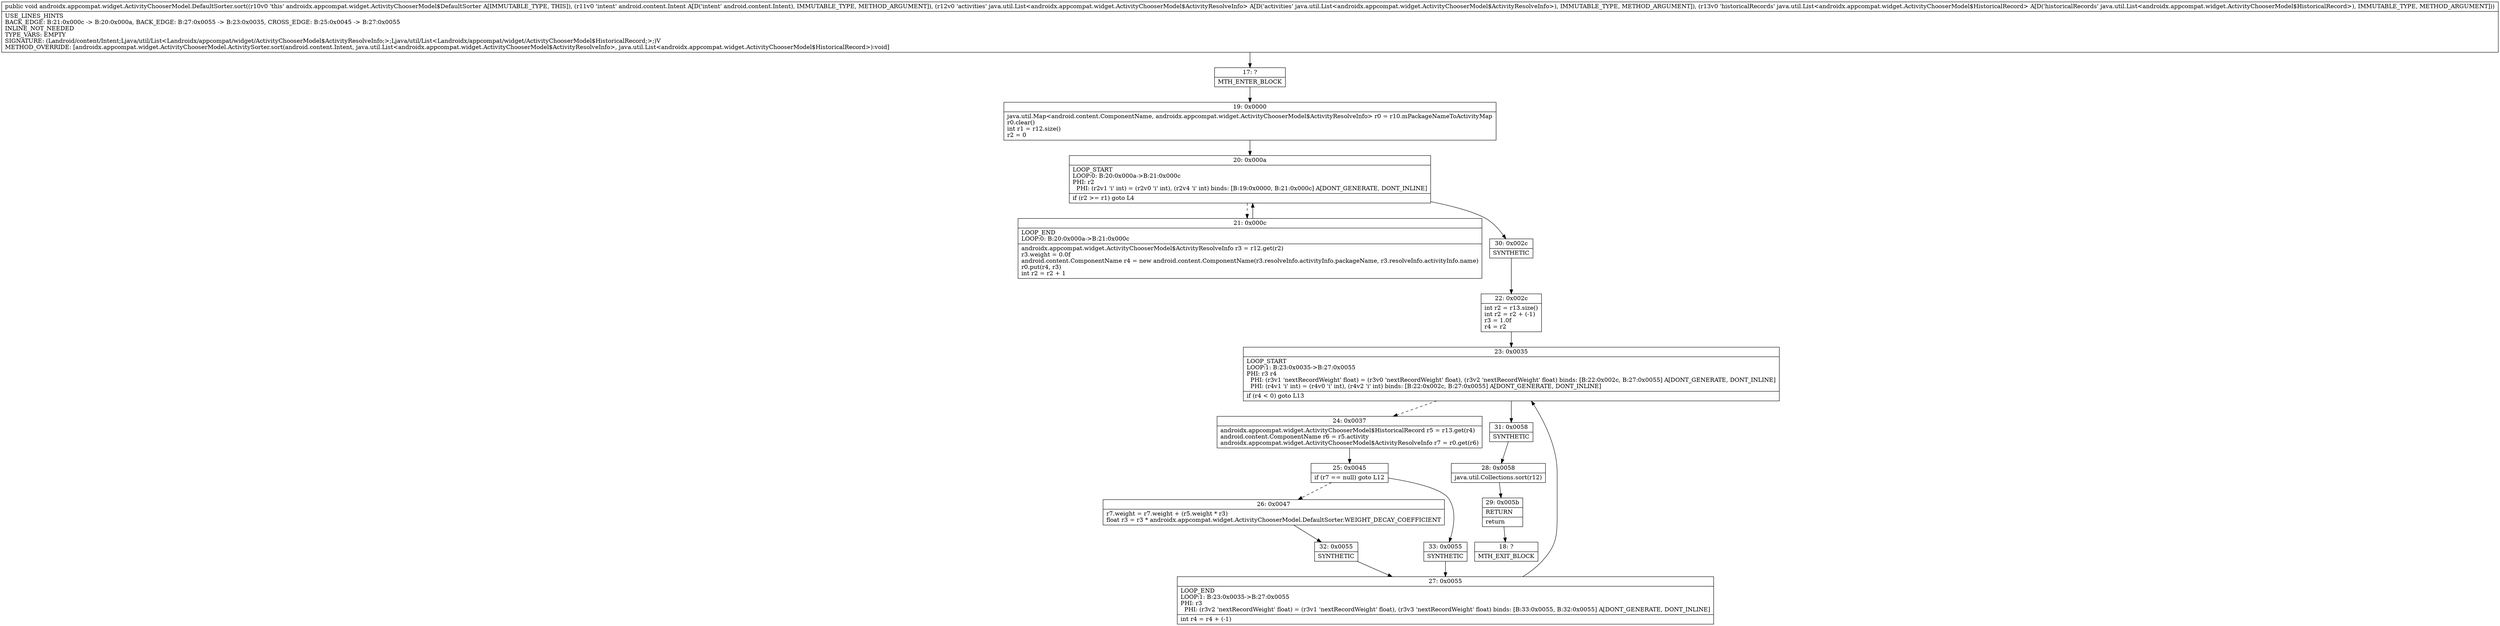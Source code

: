 digraph "CFG forandroidx.appcompat.widget.ActivityChooserModel.DefaultSorter.sort(Landroid\/content\/Intent;Ljava\/util\/List;Ljava\/util\/List;)V" {
Node_17 [shape=record,label="{17\:\ ?|MTH_ENTER_BLOCK\l}"];
Node_19 [shape=record,label="{19\:\ 0x0000|java.util.Map\<android.content.ComponentName, androidx.appcompat.widget.ActivityChooserModel$ActivityResolveInfo\> r0 = r10.mPackageNameToActivityMap\lr0.clear()\lint r1 = r12.size()\lr2 = 0\l}"];
Node_20 [shape=record,label="{20\:\ 0x000a|LOOP_START\lLOOP:0: B:20:0x000a\-\>B:21:0x000c\lPHI: r2 \l  PHI: (r2v1 'i' int) = (r2v0 'i' int), (r2v4 'i' int) binds: [B:19:0x0000, B:21:0x000c] A[DONT_GENERATE, DONT_INLINE]\l|if (r2 \>= r1) goto L4\l}"];
Node_21 [shape=record,label="{21\:\ 0x000c|LOOP_END\lLOOP:0: B:20:0x000a\-\>B:21:0x000c\l|androidx.appcompat.widget.ActivityChooserModel$ActivityResolveInfo r3 = r12.get(r2)\lr3.weight = 0.0f\landroid.content.ComponentName r4 = new android.content.ComponentName(r3.resolveInfo.activityInfo.packageName, r3.resolveInfo.activityInfo.name)\lr0.put(r4, r3)\lint r2 = r2 + 1\l}"];
Node_30 [shape=record,label="{30\:\ 0x002c|SYNTHETIC\l}"];
Node_22 [shape=record,label="{22\:\ 0x002c|int r2 = r13.size()\lint r2 = r2 + (\-1)\lr3 = 1.0f\lr4 = r2\l}"];
Node_23 [shape=record,label="{23\:\ 0x0035|LOOP_START\lLOOP:1: B:23:0x0035\-\>B:27:0x0055\lPHI: r3 r4 \l  PHI: (r3v1 'nextRecordWeight' float) = (r3v0 'nextRecordWeight' float), (r3v2 'nextRecordWeight' float) binds: [B:22:0x002c, B:27:0x0055] A[DONT_GENERATE, DONT_INLINE]\l  PHI: (r4v1 'i' int) = (r4v0 'i' int), (r4v2 'i' int) binds: [B:22:0x002c, B:27:0x0055] A[DONT_GENERATE, DONT_INLINE]\l|if (r4 \< 0) goto L13\l}"];
Node_24 [shape=record,label="{24\:\ 0x0037|androidx.appcompat.widget.ActivityChooserModel$HistoricalRecord r5 = r13.get(r4)\landroid.content.ComponentName r6 = r5.activity\landroidx.appcompat.widget.ActivityChooserModel$ActivityResolveInfo r7 = r0.get(r6)\l}"];
Node_25 [shape=record,label="{25\:\ 0x0045|if (r7 == null) goto L12\l}"];
Node_26 [shape=record,label="{26\:\ 0x0047|r7.weight = r7.weight + (r5.weight * r3)\lfloat r3 = r3 * androidx.appcompat.widget.ActivityChooserModel.DefaultSorter.WEIGHT_DECAY_COEFFICIENT\l}"];
Node_32 [shape=record,label="{32\:\ 0x0055|SYNTHETIC\l}"];
Node_27 [shape=record,label="{27\:\ 0x0055|LOOP_END\lLOOP:1: B:23:0x0035\-\>B:27:0x0055\lPHI: r3 \l  PHI: (r3v2 'nextRecordWeight' float) = (r3v1 'nextRecordWeight' float), (r3v3 'nextRecordWeight' float) binds: [B:33:0x0055, B:32:0x0055] A[DONT_GENERATE, DONT_INLINE]\l|int r4 = r4 + (\-1)\l}"];
Node_33 [shape=record,label="{33\:\ 0x0055|SYNTHETIC\l}"];
Node_31 [shape=record,label="{31\:\ 0x0058|SYNTHETIC\l}"];
Node_28 [shape=record,label="{28\:\ 0x0058|java.util.Collections.sort(r12)\l}"];
Node_29 [shape=record,label="{29\:\ 0x005b|RETURN\l|return\l}"];
Node_18 [shape=record,label="{18\:\ ?|MTH_EXIT_BLOCK\l}"];
MethodNode[shape=record,label="{public void androidx.appcompat.widget.ActivityChooserModel.DefaultSorter.sort((r10v0 'this' androidx.appcompat.widget.ActivityChooserModel$DefaultSorter A[IMMUTABLE_TYPE, THIS]), (r11v0 'intent' android.content.Intent A[D('intent' android.content.Intent), IMMUTABLE_TYPE, METHOD_ARGUMENT]), (r12v0 'activities' java.util.List\<androidx.appcompat.widget.ActivityChooserModel$ActivityResolveInfo\> A[D('activities' java.util.List\<androidx.appcompat.widget.ActivityChooserModel$ActivityResolveInfo\>), IMMUTABLE_TYPE, METHOD_ARGUMENT]), (r13v0 'historicalRecords' java.util.List\<androidx.appcompat.widget.ActivityChooserModel$HistoricalRecord\> A[D('historicalRecords' java.util.List\<androidx.appcompat.widget.ActivityChooserModel$HistoricalRecord\>), IMMUTABLE_TYPE, METHOD_ARGUMENT]))  | USE_LINES_HINTS\lBACK_EDGE: B:21:0x000c \-\> B:20:0x000a, BACK_EDGE: B:27:0x0055 \-\> B:23:0x0035, CROSS_EDGE: B:25:0x0045 \-\> B:27:0x0055\lINLINE_NOT_NEEDED\lTYPE_VARS: EMPTY\lSIGNATURE: (Landroid\/content\/Intent;Ljava\/util\/List\<Landroidx\/appcompat\/widget\/ActivityChooserModel$ActivityResolveInfo;\>;Ljava\/util\/List\<Landroidx\/appcompat\/widget\/ActivityChooserModel$HistoricalRecord;\>;)V\lMETHOD_OVERRIDE: [androidx.appcompat.widget.ActivityChooserModel.ActivitySorter.sort(android.content.Intent, java.util.List\<androidx.appcompat.widget.ActivityChooserModel$ActivityResolveInfo\>, java.util.List\<androidx.appcompat.widget.ActivityChooserModel$HistoricalRecord\>):void]\l}"];
MethodNode -> Node_17;Node_17 -> Node_19;
Node_19 -> Node_20;
Node_20 -> Node_21[style=dashed];
Node_20 -> Node_30;
Node_21 -> Node_20;
Node_30 -> Node_22;
Node_22 -> Node_23;
Node_23 -> Node_24[style=dashed];
Node_23 -> Node_31;
Node_24 -> Node_25;
Node_25 -> Node_26[style=dashed];
Node_25 -> Node_33;
Node_26 -> Node_32;
Node_32 -> Node_27;
Node_27 -> Node_23;
Node_33 -> Node_27;
Node_31 -> Node_28;
Node_28 -> Node_29;
Node_29 -> Node_18;
}

